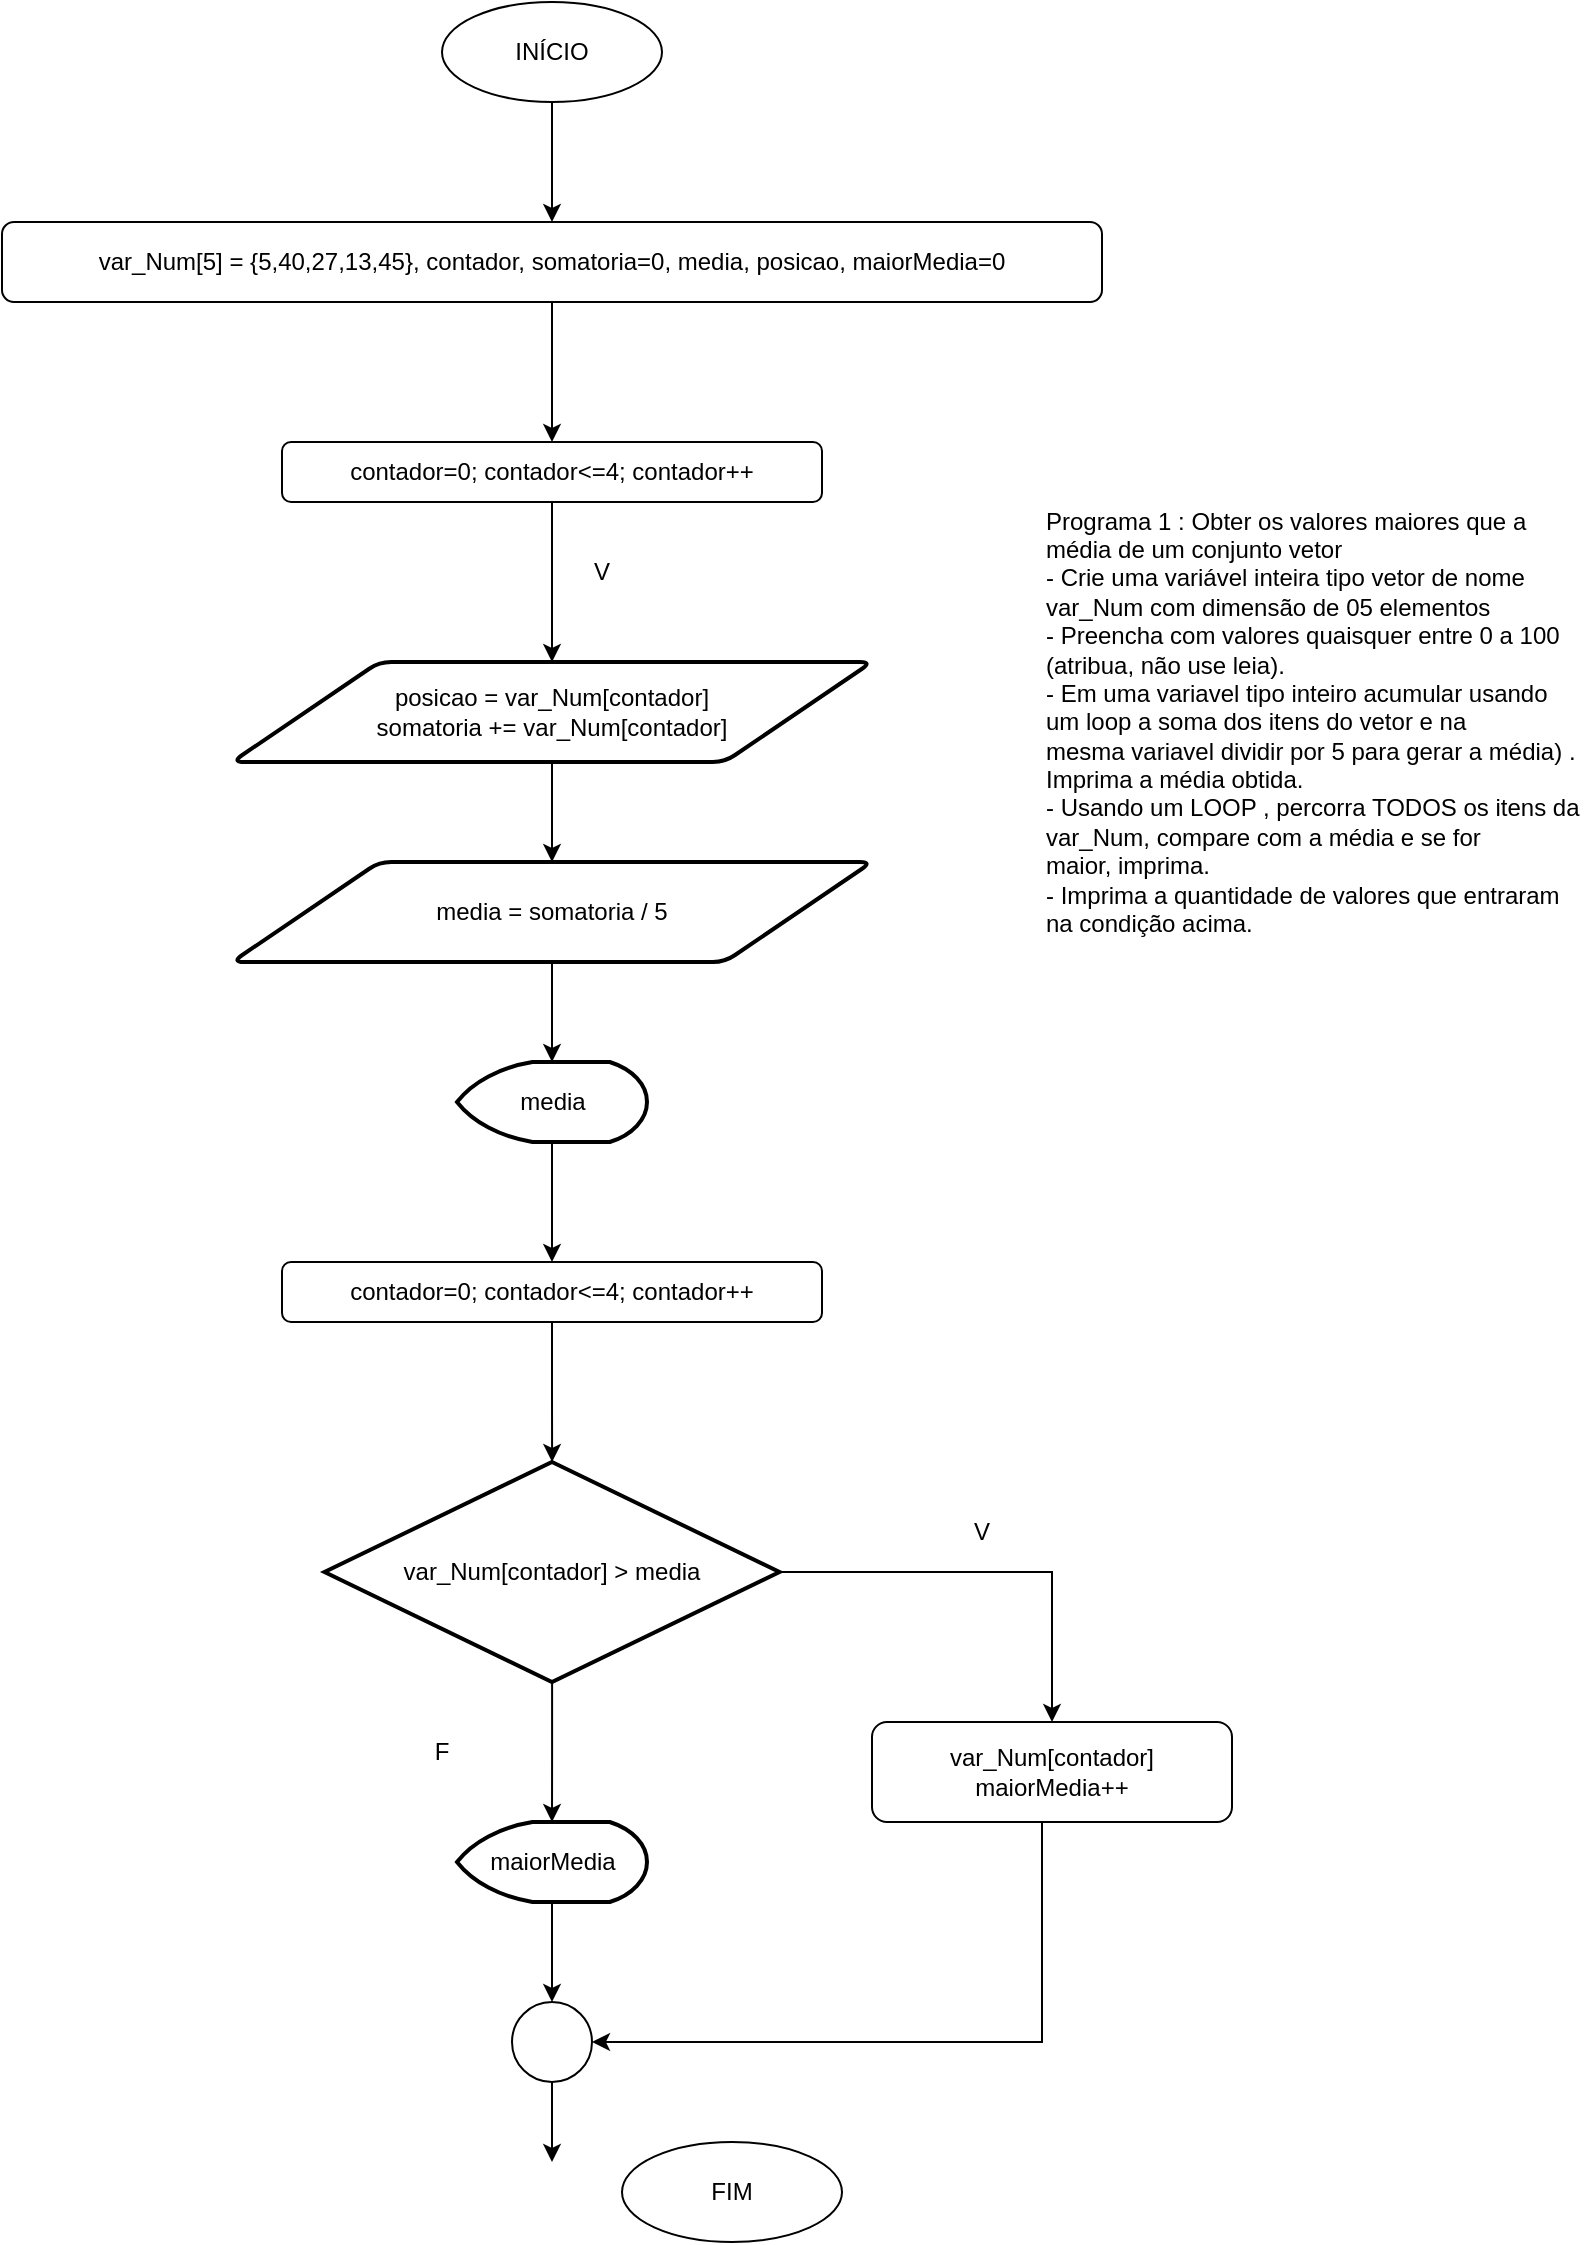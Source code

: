 <mxfile version="26.0.6">
  <diagram name="EX01SEM4" id="WQDB9A524p4MvgRlgpwA">
    <mxGraphModel dx="978" dy="522" grid="1" gridSize="10" guides="1" tooltips="1" connect="1" arrows="1" fold="1" page="1" pageScale="1" pageWidth="827" pageHeight="1169" math="0" shadow="0">
      <root>
        <mxCell id="0" />
        <mxCell id="1" parent="0" />
        <mxCell id="x8WpY9ogv7GG5KOnu5F3-16" value="" style="edgeStyle=orthogonalEdgeStyle;rounded=0;orthogonalLoop=1;jettySize=auto;html=1;" edge="1" parent="1" source="x8WpY9ogv7GG5KOnu5F3-1" target="x8WpY9ogv7GG5KOnu5F3-6">
          <mxGeometry relative="1" as="geometry" />
        </mxCell>
        <mxCell id="x8WpY9ogv7GG5KOnu5F3-1" value="INÍCIO" style="ellipse;whiteSpace=wrap;html=1;" vertex="1" parent="1">
          <mxGeometry x="230" y="30" width="110" height="50" as="geometry" />
        </mxCell>
        <mxCell id="x8WpY9ogv7GG5KOnu5F3-2" value="FIM" style="ellipse;whiteSpace=wrap;html=1;" vertex="1" parent="1">
          <mxGeometry x="320" y="1100" width="110" height="50" as="geometry" />
        </mxCell>
        <mxCell id="x8WpY9ogv7GG5KOnu5F3-14" value="" style="edgeStyle=orthogonalEdgeStyle;rounded=0;orthogonalLoop=1;jettySize=auto;html=1;" edge="1" parent="1" source="x8WpY9ogv7GG5KOnu5F3-3" target="x8WpY9ogv7GG5KOnu5F3-10">
          <mxGeometry relative="1" as="geometry" />
        </mxCell>
        <mxCell id="x8WpY9ogv7GG5KOnu5F3-3" value="posicao = var_Num[contador]&lt;br&gt;somatoria += var_Num[contador]" style="shape=parallelogram;html=1;strokeWidth=2;perimeter=parallelogramPerimeter;whiteSpace=wrap;rounded=1;arcSize=12;size=0.23;" vertex="1" parent="1">
          <mxGeometry x="125" y="360" width="320" height="50" as="geometry" />
        </mxCell>
        <mxCell id="x8WpY9ogv7GG5KOnu5F3-7" value="" style="edgeStyle=orthogonalEdgeStyle;rounded=0;orthogonalLoop=1;jettySize=auto;html=1;" edge="1" parent="1" source="x8WpY9ogv7GG5KOnu5F3-4" target="x8WpY9ogv7GG5KOnu5F3-3">
          <mxGeometry relative="1" as="geometry" />
        </mxCell>
        <mxCell id="x8WpY9ogv7GG5KOnu5F3-4" value="contador=0; contador&amp;lt;=4; contador++" style="rounded=1;whiteSpace=wrap;html=1;" vertex="1" parent="1">
          <mxGeometry x="150" y="250" width="270" height="30" as="geometry" />
        </mxCell>
        <mxCell id="x8WpY9ogv7GG5KOnu5F3-17" value="" style="edgeStyle=orthogonalEdgeStyle;rounded=0;orthogonalLoop=1;jettySize=auto;html=1;" edge="1" parent="1" source="x8WpY9ogv7GG5KOnu5F3-6" target="x8WpY9ogv7GG5KOnu5F3-4">
          <mxGeometry relative="1" as="geometry" />
        </mxCell>
        <mxCell id="x8WpY9ogv7GG5KOnu5F3-6" value="var_Num[5] = {5,40,27,13,45}, contador, somatoria=0, media, posicao, maiorMedia=0" style="rounded=1;whiteSpace=wrap;html=1;" vertex="1" parent="1">
          <mxGeometry x="10" y="140" width="550" height="40" as="geometry" />
        </mxCell>
        <mxCell id="x8WpY9ogv7GG5KOnu5F3-8" value="V" style="text;html=1;align=center;verticalAlign=middle;whiteSpace=wrap;rounded=0;" vertex="1" parent="1">
          <mxGeometry x="280" y="300" width="60" height="30" as="geometry" />
        </mxCell>
        <mxCell id="x8WpY9ogv7GG5KOnu5F3-15" value="" style="edgeStyle=orthogonalEdgeStyle;rounded=0;orthogonalLoop=1;jettySize=auto;html=1;" edge="1" parent="1" source="x8WpY9ogv7GG5KOnu5F3-10" target="x8WpY9ogv7GG5KOnu5F3-11">
          <mxGeometry relative="1" as="geometry" />
        </mxCell>
        <mxCell id="x8WpY9ogv7GG5KOnu5F3-10" value="media = somatoria / 5" style="shape=parallelogram;html=1;strokeWidth=2;perimeter=parallelogramPerimeter;whiteSpace=wrap;rounded=1;arcSize=12;size=0.23;" vertex="1" parent="1">
          <mxGeometry x="125" y="460" width="320" height="50" as="geometry" />
        </mxCell>
        <mxCell id="x8WpY9ogv7GG5KOnu5F3-19" value="" style="edgeStyle=orthogonalEdgeStyle;rounded=0;orthogonalLoop=1;jettySize=auto;html=1;" edge="1" parent="1" source="x8WpY9ogv7GG5KOnu5F3-11" target="x8WpY9ogv7GG5KOnu5F3-18">
          <mxGeometry relative="1" as="geometry" />
        </mxCell>
        <mxCell id="x8WpY9ogv7GG5KOnu5F3-11" value="media" style="strokeWidth=2;html=1;shape=mxgraph.flowchart.display;whiteSpace=wrap;" vertex="1" parent="1">
          <mxGeometry x="237.5" y="560" width="95" height="40" as="geometry" />
        </mxCell>
        <mxCell id="x8WpY9ogv7GG5KOnu5F3-21" value="" style="edgeStyle=orthogonalEdgeStyle;rounded=0;orthogonalLoop=1;jettySize=auto;html=1;" edge="1" parent="1" source="x8WpY9ogv7GG5KOnu5F3-18" target="x8WpY9ogv7GG5KOnu5F3-20">
          <mxGeometry relative="1" as="geometry" />
        </mxCell>
        <mxCell id="x8WpY9ogv7GG5KOnu5F3-18" value="contador=0; contador&amp;lt;=4; contador++" style="rounded=1;whiteSpace=wrap;html=1;" vertex="1" parent="1">
          <mxGeometry x="150" y="660" width="270" height="30" as="geometry" />
        </mxCell>
        <mxCell id="x8WpY9ogv7GG5KOnu5F3-23" value="" style="edgeStyle=orthogonalEdgeStyle;rounded=0;orthogonalLoop=1;jettySize=auto;html=1;entryX=0.5;entryY=0;entryDx=0;entryDy=0;" edge="1" parent="1" source="x8WpY9ogv7GG5KOnu5F3-20" target="x8WpY9ogv7GG5KOnu5F3-27">
          <mxGeometry relative="1" as="geometry">
            <mxPoint x="532.5" y="815" as="targetPoint" />
          </mxGeometry>
        </mxCell>
        <mxCell id="x8WpY9ogv7GG5KOnu5F3-33" value="" style="edgeStyle=orthogonalEdgeStyle;rounded=0;orthogonalLoop=1;jettySize=auto;html=1;" edge="1" parent="1" source="x8WpY9ogv7GG5KOnu5F3-20">
          <mxGeometry relative="1" as="geometry">
            <mxPoint x="285" y="940" as="targetPoint" />
          </mxGeometry>
        </mxCell>
        <mxCell id="x8WpY9ogv7GG5KOnu5F3-20" value="var_Num[contador] &amp;gt; media" style="strokeWidth=2;html=1;shape=mxgraph.flowchart.decision;whiteSpace=wrap;" vertex="1" parent="1">
          <mxGeometry x="171.25" y="760" width="227.5" height="110" as="geometry" />
        </mxCell>
        <mxCell id="x8WpY9ogv7GG5KOnu5F3-37" value="" style="edgeStyle=orthogonalEdgeStyle;rounded=0;orthogonalLoop=1;jettySize=auto;html=1;entryX=1;entryY=0.5;entryDx=0;entryDy=0;" edge="1" parent="1" source="x8WpY9ogv7GG5KOnu5F3-27" target="x8WpY9ogv7GG5KOnu5F3-34">
          <mxGeometry relative="1" as="geometry">
            <mxPoint x="535" y="1050.0" as="targetPoint" />
            <Array as="points">
              <mxPoint x="530" y="1050" />
            </Array>
          </mxGeometry>
        </mxCell>
        <mxCell id="x8WpY9ogv7GG5KOnu5F3-27" value="var_Num[contador]&lt;br&gt;maiorMedia++" style="rounded=1;whiteSpace=wrap;html=1;" vertex="1" parent="1">
          <mxGeometry x="445" y="890" width="180" height="50" as="geometry" />
        </mxCell>
        <mxCell id="x8WpY9ogv7GG5KOnu5F3-35" value="" style="edgeStyle=orthogonalEdgeStyle;rounded=0;orthogonalLoop=1;jettySize=auto;html=1;" edge="1" parent="1" source="x8WpY9ogv7GG5KOnu5F3-28" target="x8WpY9ogv7GG5KOnu5F3-34">
          <mxGeometry relative="1" as="geometry" />
        </mxCell>
        <mxCell id="x8WpY9ogv7GG5KOnu5F3-28" value="maiorMedia" style="strokeWidth=2;html=1;shape=mxgraph.flowchart.display;whiteSpace=wrap;" vertex="1" parent="1">
          <mxGeometry x="237.5" y="940" width="95" height="40" as="geometry" />
        </mxCell>
        <mxCell id="x8WpY9ogv7GG5KOnu5F3-30" value="V" style="text;html=1;align=center;verticalAlign=middle;whiteSpace=wrap;rounded=0;" vertex="1" parent="1">
          <mxGeometry x="470" y="780" width="60" height="30" as="geometry" />
        </mxCell>
        <mxCell id="x8WpY9ogv7GG5KOnu5F3-31" value="F" style="text;html=1;align=center;verticalAlign=middle;whiteSpace=wrap;rounded=0;" vertex="1" parent="1">
          <mxGeometry x="200" y="890" width="60" height="30" as="geometry" />
        </mxCell>
        <mxCell id="x8WpY9ogv7GG5KOnu5F3-38" value="" style="edgeStyle=orthogonalEdgeStyle;rounded=0;orthogonalLoop=1;jettySize=auto;html=1;" edge="1" parent="1" source="x8WpY9ogv7GG5KOnu5F3-34">
          <mxGeometry relative="1" as="geometry">
            <mxPoint x="285" y="1110" as="targetPoint" />
          </mxGeometry>
        </mxCell>
        <mxCell id="x8WpY9ogv7GG5KOnu5F3-34" value="" style="ellipse;whiteSpace=wrap;html=1;aspect=fixed;" vertex="1" parent="1">
          <mxGeometry x="265" y="1030" width="40" height="40" as="geometry" />
        </mxCell>
        <mxCell id="5aLfFFoMG3SOrz8WVf3T-1" value="&lt;div align=&quot;left&quot;&gt;Programa 1 : Obter os valores maiores que a média de um conjunto vetor&lt;br&gt;- Crie uma variável inteira tipo vetor de nome var_Num com dimensão de 05 elementos&lt;br&gt;- Preencha com valores quaisquer entre 0 a 100 (atribua, não use leia).&lt;br&gt;- Em uma variavel tipo inteiro acumular usando um loop a soma dos itens do vetor e na&lt;br&gt;mesma variavel dividir por 5 para gerar a média) . Imprima a média obtida.&lt;br&gt;- Usando um LOOP , percorra TODOS os itens da var_Num, compare com a média e se for&lt;br&gt;maior, imprima.&lt;br&gt;- Imprima a quantidade de valores que entraram na condição acima.&lt;/div&gt;" style="text;html=1;align=left;verticalAlign=middle;whiteSpace=wrap;rounded=0;" vertex="1" parent="1">
          <mxGeometry x="530" y="210" width="270" height="360" as="geometry" />
        </mxCell>
      </root>
    </mxGraphModel>
  </diagram>
</mxfile>
